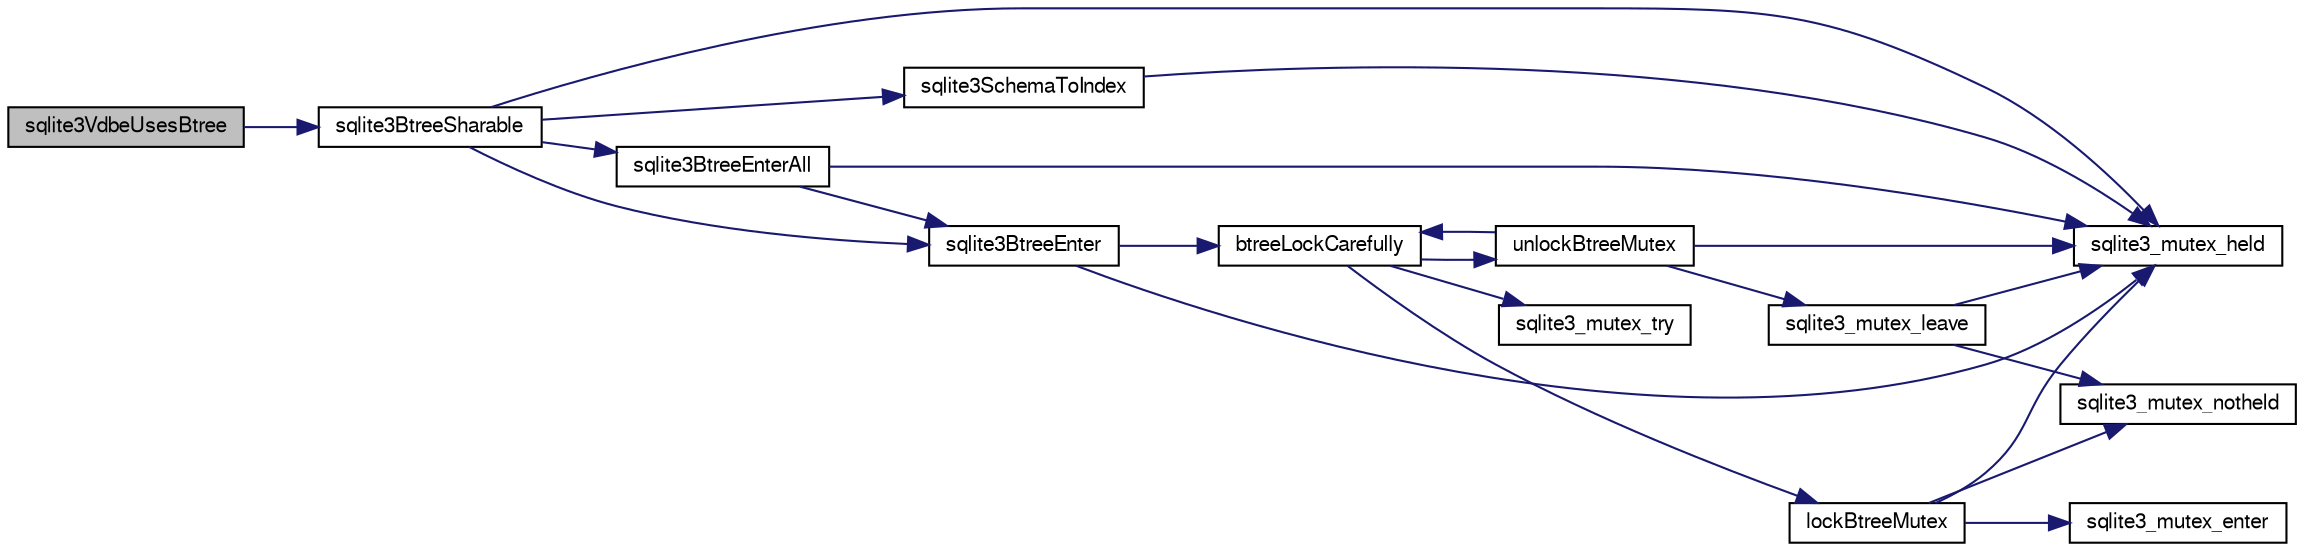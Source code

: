 digraph "sqlite3VdbeUsesBtree"
{
  edge [fontname="FreeSans",fontsize="10",labelfontname="FreeSans",labelfontsize="10"];
  node [fontname="FreeSans",fontsize="10",shape=record];
  rankdir="LR";
  Node797392 [label="sqlite3VdbeUsesBtree",height=0.2,width=0.4,color="black", fillcolor="grey75", style="filled", fontcolor="black"];
  Node797392 -> Node797393 [color="midnightblue",fontsize="10",style="solid",fontname="FreeSans"];
  Node797393 [label="sqlite3BtreeSharable",height=0.2,width=0.4,color="black", fillcolor="white", style="filled",URL="$sqlite3_8c.html#a5b815bbd21dfdfd027b08cf35afa94f6"];
  Node797393 -> Node797394 [color="midnightblue",fontsize="10",style="solid",fontname="FreeSans"];
  Node797394 [label="sqlite3_mutex_held",height=0.2,width=0.4,color="black", fillcolor="white", style="filled",URL="$sqlite3_8c.html#acf77da68932b6bc163c5e68547ecc3e7"];
  Node797393 -> Node797395 [color="midnightblue",fontsize="10",style="solid",fontname="FreeSans"];
  Node797395 [label="sqlite3SchemaToIndex",height=0.2,width=0.4,color="black", fillcolor="white", style="filled",URL="$sqlite3_8c.html#ad9ef77a42022f1f8c8ab71b5761f5134"];
  Node797395 -> Node797394 [color="midnightblue",fontsize="10",style="solid",fontname="FreeSans"];
  Node797393 -> Node797396 [color="midnightblue",fontsize="10",style="solid",fontname="FreeSans"];
  Node797396 [label="sqlite3BtreeEnter",height=0.2,width=0.4,color="black", fillcolor="white", style="filled",URL="$sqlite3_8c.html#afa05d700ca373993fe6b0525b867feff"];
  Node797396 -> Node797394 [color="midnightblue",fontsize="10",style="solid",fontname="FreeSans"];
  Node797396 -> Node797397 [color="midnightblue",fontsize="10",style="solid",fontname="FreeSans"];
  Node797397 [label="btreeLockCarefully",height=0.2,width=0.4,color="black", fillcolor="white", style="filled",URL="$sqlite3_8c.html#a796746b1c1e4d6926960636bd74c79d7"];
  Node797397 -> Node797398 [color="midnightblue",fontsize="10",style="solid",fontname="FreeSans"];
  Node797398 [label="sqlite3_mutex_try",height=0.2,width=0.4,color="black", fillcolor="white", style="filled",URL="$sqlite3_8c.html#a196f84b09bdfda96ae5ae23189be1ec8"];
  Node797397 -> Node797399 [color="midnightblue",fontsize="10",style="solid",fontname="FreeSans"];
  Node797399 [label="unlockBtreeMutex",height=0.2,width=0.4,color="black", fillcolor="white", style="filled",URL="$sqlite3_8c.html#a29bc7d1c753dfa2af9fb296b7dc19a4a"];
  Node797399 -> Node797394 [color="midnightblue",fontsize="10",style="solid",fontname="FreeSans"];
  Node797399 -> Node797400 [color="midnightblue",fontsize="10",style="solid",fontname="FreeSans"];
  Node797400 [label="sqlite3_mutex_leave",height=0.2,width=0.4,color="black", fillcolor="white", style="filled",URL="$sqlite3_8c.html#a5838d235601dbd3c1fa993555c6bcc93"];
  Node797400 -> Node797394 [color="midnightblue",fontsize="10",style="solid",fontname="FreeSans"];
  Node797400 -> Node797401 [color="midnightblue",fontsize="10",style="solid",fontname="FreeSans"];
  Node797401 [label="sqlite3_mutex_notheld",height=0.2,width=0.4,color="black", fillcolor="white", style="filled",URL="$sqlite3_8c.html#a83967c837c1c000d3b5adcfaa688f5dc"];
  Node797399 -> Node797397 [color="midnightblue",fontsize="10",style="solid",fontname="FreeSans"];
  Node797397 -> Node797402 [color="midnightblue",fontsize="10",style="solid",fontname="FreeSans"];
  Node797402 [label="lockBtreeMutex",height=0.2,width=0.4,color="black", fillcolor="white", style="filled",URL="$sqlite3_8c.html#ab1714bc62ac8a451c7b17bc53053ca53"];
  Node797402 -> Node797401 [color="midnightblue",fontsize="10",style="solid",fontname="FreeSans"];
  Node797402 -> Node797394 [color="midnightblue",fontsize="10",style="solid",fontname="FreeSans"];
  Node797402 -> Node797403 [color="midnightblue",fontsize="10",style="solid",fontname="FreeSans"];
  Node797403 [label="sqlite3_mutex_enter",height=0.2,width=0.4,color="black", fillcolor="white", style="filled",URL="$sqlite3_8c.html#a1c12cde690bd89f104de5cbad12a6bf5"];
  Node797393 -> Node797404 [color="midnightblue",fontsize="10",style="solid",fontname="FreeSans"];
  Node797404 [label="sqlite3BtreeEnterAll",height=0.2,width=0.4,color="black", fillcolor="white", style="filled",URL="$sqlite3_8c.html#a7e8c5e623a61d322d3622c3e6202d735"];
  Node797404 -> Node797394 [color="midnightblue",fontsize="10",style="solid",fontname="FreeSans"];
  Node797404 -> Node797396 [color="midnightblue",fontsize="10",style="solid",fontname="FreeSans"];
}
